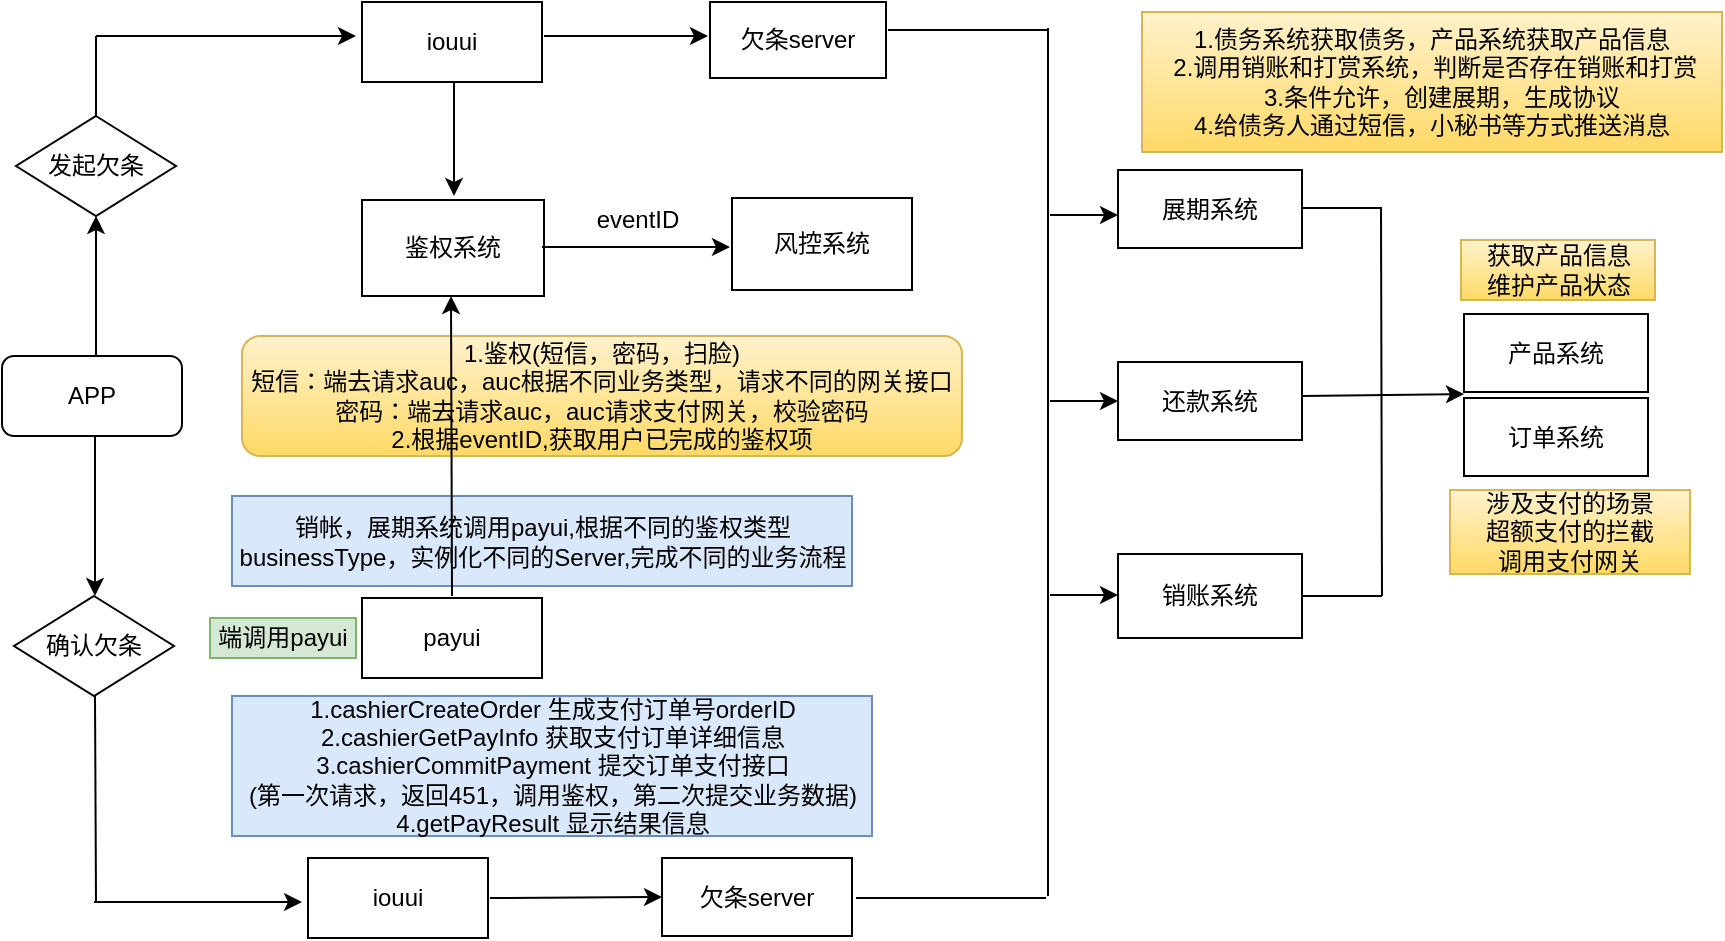 <mxfile version="12.2.7" type="github" pages="1">
  <diagram id="q7AF34wDNDNPmXWDPViA" name="第 1 页">
    <mxGraphModel dx="1077" dy="629" grid="0" gridSize="10" guides="1" tooltips="1" connect="1" arrows="1" fold="1" page="1" pageScale="1" pageWidth="2339" pageHeight="3300" math="0" shadow="0">
      <root>
        <mxCell id="0"/>
        <mxCell id="1" parent="0"/>
        <mxCell id="6vEbpjVL_Du5tUhJGIu1-2" value="1.cashierCreateOrder 生成支付订单号orderID&lt;br&gt;2.cashierGetPayInfo 获取支付订单详细信息&lt;br&gt;3.cashierCommitPayment 提交订单支付接口&lt;br&gt;(第一次请求，返回451，调用鉴权，第二次提交业务数据)&lt;br&gt;4.getPayResult 显示结果信息" style="html=1;fillColor=#dae8fc;strokeColor=#6c8ebf;" parent="1" vertex="1">
          <mxGeometry x="265" y="470" width="320" height="70" as="geometry"/>
        </mxCell>
        <mxCell id="6vEbpjVL_Du5tUhJGIu1-5" value="销帐，展期系统调用payui,根据不同的鉴权类型&lt;br&gt;businessType，实例化不同的Server,完成不同的业务流程" style="html=1;fillColor=#dae8fc;strokeColor=#6c8ebf;" parent="1" vertex="1">
          <mxGeometry x="265" y="370" width="310" height="45" as="geometry"/>
        </mxCell>
        <mxCell id="6vEbpjVL_Du5tUhJGIu1-6" value="1.鉴权(短信，密码，扫脸)&lt;br&gt;短信：端去请求auc，auc根据不同业务类型，请求不同的网关接口&lt;br&gt;密码：端去请求auc，auc请求支付网关，校验密码&lt;br&gt;2.根据eventID,获取用户已完成的鉴权项" style="rounded=1;whiteSpace=wrap;html=1;fillColor=#fff2cc;strokeColor=#d6b656;gradientColor=#ffd966;" parent="1" vertex="1">
          <mxGeometry x="270" y="290" width="360" height="60" as="geometry"/>
        </mxCell>
        <mxCell id="6vEbpjVL_Du5tUhJGIu1-8" value="APP" style="rounded=1;whiteSpace=wrap;html=1;" parent="1" vertex="1">
          <mxGeometry x="150" y="300" width="90" height="40" as="geometry"/>
        </mxCell>
        <mxCell id="6vEbpjVL_Du5tUhJGIu1-9" value="" style="endArrow=classic;html=1;" parent="1" edge="1">
          <mxGeometry width="50" height="50" relative="1" as="geometry">
            <mxPoint x="197" y="300" as="sourcePoint"/>
            <mxPoint x="197" y="230" as="targetPoint"/>
          </mxGeometry>
        </mxCell>
        <mxCell id="6vEbpjVL_Du5tUhJGIu1-12" value="发起欠条" style="rhombus;whiteSpace=wrap;html=1;" parent="1" vertex="1">
          <mxGeometry x="157" y="180" width="80" height="50" as="geometry"/>
        </mxCell>
        <mxCell id="6vEbpjVL_Du5tUhJGIu1-14" value="" style="endArrow=none;html=1;" parent="1" edge="1">
          <mxGeometry width="50" height="50" relative="1" as="geometry">
            <mxPoint x="197" y="180" as="sourcePoint"/>
            <mxPoint x="197" y="140" as="targetPoint"/>
          </mxGeometry>
        </mxCell>
        <mxCell id="6vEbpjVL_Du5tUhJGIu1-15" value="" style="endArrow=classic;html=1;entryX=0;entryY=0.5;entryDx=0;entryDy=0;entryPerimeter=0;" parent="1" edge="1">
          <mxGeometry width="50" height="50" relative="1" as="geometry">
            <mxPoint x="197" y="140" as="sourcePoint"/>
            <mxPoint x="327" y="140" as="targetPoint"/>
            <Array as="points"/>
          </mxGeometry>
        </mxCell>
        <mxCell id="6vEbpjVL_Du5tUhJGIu1-16" value="iouui" style="rounded=0;whiteSpace=wrap;html=1;" parent="1" vertex="1">
          <mxGeometry x="330" y="123" width="90" height="40" as="geometry"/>
        </mxCell>
        <mxCell id="6vEbpjVL_Du5tUhJGIu1-23" value="鉴权系统" style="rounded=0;whiteSpace=wrap;html=1;" parent="1" vertex="1">
          <mxGeometry x="330" y="222" width="91" height="48" as="geometry"/>
        </mxCell>
        <mxCell id="6vEbpjVL_Du5tUhJGIu1-24" value="" style="endArrow=classic;html=1;entryX=0;entryY=0.5;entryDx=0;entryDy=0;entryPerimeter=0;" parent="1" edge="1">
          <mxGeometry width="50" height="50" relative="1" as="geometry">
            <mxPoint x="420" y="245.5" as="sourcePoint"/>
            <mxPoint x="514" y="245.5" as="targetPoint"/>
            <Array as="points"/>
          </mxGeometry>
        </mxCell>
        <mxCell id="6vEbpjVL_Du5tUhJGIu1-25" value="风控系统" style="rounded=0;whiteSpace=wrap;html=1;" parent="1" vertex="1">
          <mxGeometry x="515" y="221" width="90" height="46" as="geometry"/>
        </mxCell>
        <mxCell id="6vEbpjVL_Du5tUhJGIu1-26" value="eventID" style="text;html=1;strokeColor=none;fillColor=none;align=center;verticalAlign=middle;whiteSpace=wrap;rounded=0;" parent="1" vertex="1">
          <mxGeometry x="433" y="222" width="70" height="20" as="geometry"/>
        </mxCell>
        <mxCell id="6vEbpjVL_Du5tUhJGIu1-28" value="欠条server" style="rounded=0;whiteSpace=wrap;html=1;" parent="1" vertex="1">
          <mxGeometry x="504" y="123" width="88" height="38" as="geometry"/>
        </mxCell>
        <mxCell id="6vEbpjVL_Du5tUhJGIu1-29" value="payui" style="rounded=0;whiteSpace=wrap;html=1;" parent="1" vertex="1">
          <mxGeometry x="330" y="421" width="90" height="40" as="geometry"/>
        </mxCell>
        <mxCell id="6vEbpjVL_Du5tUhJGIu1-30" value="" style="endArrow=classic;html=1;" parent="1" edge="1">
          <mxGeometry width="50" height="50" relative="1" as="geometry">
            <mxPoint x="375" y="420" as="sourcePoint"/>
            <mxPoint x="374.5" y="270" as="targetPoint"/>
          </mxGeometry>
        </mxCell>
        <mxCell id="6vEbpjVL_Du5tUhJGIu1-32" value="销账系统" style="rounded=0;whiteSpace=wrap;html=1;" parent="1" vertex="1">
          <mxGeometry x="708" y="399" width="92" height="42" as="geometry"/>
        </mxCell>
        <mxCell id="6vEbpjVL_Du5tUhJGIu1-33" value="展期系统" style="rounded=0;whiteSpace=wrap;html=1;" parent="1" vertex="1">
          <mxGeometry x="708" y="207" width="92" height="39" as="geometry"/>
        </mxCell>
        <mxCell id="6vEbpjVL_Du5tUhJGIu1-34" value="1.债务系统获取债务，产品系统获取产品信息&lt;br&gt;&amp;nbsp;2.调用销账和打赏系统，判断是否存在销账和打赏&lt;br&gt;&amp;nbsp; &amp;nbsp;3.条件允许，创建展期，生成协议&lt;br&gt;4.给债务人通过短信，小秘书等方式推送消息" style="rounded=0;whiteSpace=wrap;html=1;gradientColor=#ffd966;fillColor=#fff2cc;strokeColor=#d6b656;" parent="1" vertex="1">
          <mxGeometry x="720" y="128" width="290" height="70" as="geometry"/>
        </mxCell>
        <mxCell id="6vEbpjVL_Du5tUhJGIu1-35" value="" style="endArrow=classic;html=1;exitX=0.5;exitY=1;exitDx=0;exitDy=0;" parent="1" edge="1">
          <mxGeometry width="50" height="50" relative="1" as="geometry">
            <mxPoint x="196.5" y="340" as="sourcePoint"/>
            <mxPoint x="196.5" y="420" as="targetPoint"/>
          </mxGeometry>
        </mxCell>
        <mxCell id="6vEbpjVL_Du5tUhJGIu1-36" value="确认欠条" style="rhombus;whiteSpace=wrap;html=1;" parent="1" vertex="1">
          <mxGeometry x="156" y="420" width="80" height="50" as="geometry"/>
        </mxCell>
        <mxCell id="6vEbpjVL_Du5tUhJGIu1-37" value="" style="endArrow=classic;html=1;" parent="1" edge="1">
          <mxGeometry width="50" height="50" relative="1" as="geometry">
            <mxPoint x="421" y="140" as="sourcePoint"/>
            <mxPoint x="503" y="140" as="targetPoint"/>
            <Array as="points"/>
          </mxGeometry>
        </mxCell>
        <mxCell id="6vEbpjVL_Du5tUhJGIu1-40" value="" style="endArrow=classic;html=1;entryX=0;entryY=0.5;entryDx=0;entryDy=0;entryPerimeter=0;" parent="1" edge="1">
          <mxGeometry width="50" height="50" relative="1" as="geometry">
            <mxPoint x="674" y="229.5" as="sourcePoint"/>
            <mxPoint x="708" y="229.5" as="targetPoint"/>
            <Array as="points"/>
          </mxGeometry>
        </mxCell>
        <mxCell id="6vEbpjVL_Du5tUhJGIu1-41" value="" style="endArrow=classic;html=1;entryX=0;entryY=0.5;entryDx=0;entryDy=0;entryPerimeter=0;" parent="1" edge="1">
          <mxGeometry width="50" height="50" relative="1" as="geometry">
            <mxPoint x="674" y="419.5" as="sourcePoint"/>
            <mxPoint x="708" y="419.5" as="targetPoint"/>
            <Array as="points">
              <mxPoint x="694" y="419.5"/>
            </Array>
          </mxGeometry>
        </mxCell>
        <mxCell id="6vEbpjVL_Du5tUhJGIu1-42" value="" style="endArrow=none;html=1;" parent="1" edge="1">
          <mxGeometry width="50" height="50" relative="1" as="geometry">
            <mxPoint x="673" y="570" as="sourcePoint"/>
            <mxPoint x="673" y="184" as="targetPoint"/>
            <Array as="points">
              <mxPoint x="673" y="221"/>
            </Array>
          </mxGeometry>
        </mxCell>
        <mxCell id="6vEbpjVL_Du5tUhJGIu1-43" value="&lt;span style=&quot;color: rgba(0 , 0 , 0 , 0) ; font-family: monospace ; font-size: 0px ; background-color: rgb(248 , 249 , 250)&quot;&gt;%3CmxGraphModel%3E%3Croot%3E%3CmxCell%20id%3D%220%22%2F%3E%3CmxCell%20id%3D%221%22%20parent%3D%220%22%2F%3E%3CmxCell%20id%3D%222%22%20value%3D%22%22%20style%3D%22endArrow%3Dnone%3Bhtml%3D1%3B%22%20edge%3D%221%22%20parent%3D%221%22%3E%3CmxGeometry%20width%3D%2250%22%20height%3D%2250%22%20relative%3D%221%22%20as%3D%22geometry%22%3E%3CmxPoint%20x%3D%22610%22%20y%3D%22137%22%20as%3D%22sourcePoint%22%2F%3E%3CmxPoint%20x%3D%22673%22%20y%3D%22137%22%20as%3D%22targetPoint%22%2F%3E%3C%2FmxGeometry%3E%3C%2FmxCell%3E%3C%2Froot%3E%3C%2FmxGraphModel%3E&lt;/span&gt;" style="endArrow=none;html=1;" parent="1" edge="1">
          <mxGeometry width="50" height="50" relative="1" as="geometry">
            <mxPoint x="593" y="137" as="sourcePoint"/>
            <mxPoint x="673" y="137" as="targetPoint"/>
          </mxGeometry>
        </mxCell>
        <mxCell id="6vEbpjVL_Du5tUhJGIu1-44" value="" style="endArrow=none;html=1;" parent="1" edge="1">
          <mxGeometry width="50" height="50" relative="1" as="geometry">
            <mxPoint x="673" y="190" as="sourcePoint"/>
            <mxPoint x="673" y="136" as="targetPoint"/>
            <Array as="points">
              <mxPoint x="673" y="173"/>
            </Array>
          </mxGeometry>
        </mxCell>
        <mxCell id="6vEbpjVL_Du5tUhJGIu1-45" value="iouui" style="rounded=0;whiteSpace=wrap;html=1;" parent="1" vertex="1">
          <mxGeometry x="303" y="551" width="90" height="40" as="geometry"/>
        </mxCell>
        <mxCell id="6vEbpjVL_Du5tUhJGIu1-46" value="" style="endArrow=none;html=1;" parent="1" edge="1">
          <mxGeometry width="50" height="50" relative="1" as="geometry">
            <mxPoint x="197" y="573" as="sourcePoint"/>
            <mxPoint x="196.5" y="470" as="targetPoint"/>
          </mxGeometry>
        </mxCell>
        <mxCell id="6vEbpjVL_Du5tUhJGIu1-47" value="" style="endArrow=classic;html=1;" parent="1" edge="1">
          <mxGeometry width="50" height="50" relative="1" as="geometry">
            <mxPoint x="196" y="573" as="sourcePoint"/>
            <mxPoint x="300" y="573" as="targetPoint"/>
            <Array as="points"/>
          </mxGeometry>
        </mxCell>
        <mxCell id="6vEbpjVL_Du5tUhJGIu1-48" value="" style="endArrow=classic;html=1;entryX=0;entryY=0.5;entryDx=0;entryDy=0;" parent="1" target="6vEbpjVL_Du5tUhJGIu1-49" edge="1">
          <mxGeometry width="50" height="50" relative="1" as="geometry">
            <mxPoint x="394" y="571" as="sourcePoint"/>
            <mxPoint x="440" y="571" as="targetPoint"/>
            <Array as="points"/>
          </mxGeometry>
        </mxCell>
        <mxCell id="6vEbpjVL_Du5tUhJGIu1-49" value="欠条server" style="rounded=0;whiteSpace=wrap;html=1;" parent="1" vertex="1">
          <mxGeometry x="480" y="551" width="95" height="39" as="geometry"/>
        </mxCell>
        <mxCell id="6vEbpjVL_Du5tUhJGIu1-50" value="" style="endArrow=none;html=1;" parent="1" edge="1">
          <mxGeometry width="50" height="50" relative="1" as="geometry">
            <mxPoint x="577" y="571" as="sourcePoint"/>
            <mxPoint x="672" y="571" as="targetPoint"/>
          </mxGeometry>
        </mxCell>
        <mxCell id="6vEbpjVL_Du5tUhJGIu1-51" value="" style="endArrow=classic;html=1;exitX=0.5;exitY=1;exitDx=0;exitDy=0;" parent="1" edge="1">
          <mxGeometry width="50" height="50" relative="1" as="geometry">
            <mxPoint x="376" y="163" as="sourcePoint"/>
            <mxPoint x="376" y="220" as="targetPoint"/>
          </mxGeometry>
        </mxCell>
        <mxCell id="6vEbpjVL_Du5tUhJGIu1-56" value="还款系统" style="rounded=0;whiteSpace=wrap;html=1;" parent="1" vertex="1">
          <mxGeometry x="708" y="303" width="92" height="39" as="geometry"/>
        </mxCell>
        <mxCell id="6vEbpjVL_Du5tUhJGIu1-57" value="" style="endArrow=classic;html=1;entryX=0;entryY=0.5;entryDx=0;entryDy=0;entryPerimeter=0;" parent="1" edge="1">
          <mxGeometry width="50" height="50" relative="1" as="geometry">
            <mxPoint x="674" y="322.5" as="sourcePoint"/>
            <mxPoint x="708" y="322.5" as="targetPoint"/>
            <Array as="points"/>
          </mxGeometry>
        </mxCell>
        <mxCell id="6vEbpjVL_Du5tUhJGIu1-58" value="订单系统" style="rounded=0;whiteSpace=wrap;html=1;" parent="1" vertex="1">
          <mxGeometry x="881" y="321" width="92" height="39" as="geometry"/>
        </mxCell>
        <mxCell id="6vEbpjVL_Du5tUhJGIu1-60" value="" style="endArrow=classic;html=1;entryX=0;entryY=1.026;entryDx=0;entryDy=0;entryPerimeter=0;" parent="1" target="8HCNdyHyl7NJRBIje_xz-1" edge="1">
          <mxGeometry width="50" height="50" relative="1" as="geometry">
            <mxPoint x="800" y="320" as="sourcePoint"/>
            <mxPoint x="718" y="239.5" as="targetPoint"/>
            <Array as="points"/>
          </mxGeometry>
        </mxCell>
        <mxCell id="6vEbpjVL_Du5tUhJGIu1-62" value="&lt;span style=&quot;color: rgba(0 , 0 , 0 , 0) ; font-family: monospace ; font-size: 0px ; background-color: rgb(248 , 249 , 250)&quot;&gt;%3CmxGraphModel%3E%3Croot%3E%3CmxCell%20id%3D%220%22%2F%3E%3CmxCell%20id%3D%221%22%20parent%3D%220%22%2F%3E%3CmxCell%20id%3D%222%22%20value%3D%22%22%20style%3D%22endArrow%3Dnone%3Bhtml%3D1%3B%22%20edge%3D%221%22%20parent%3D%221%22%3E%3CmxGeometry%20width%3D%2250%22%20height%3D%2250%22%20relative%3D%221%22%20as%3D%22geometry%22%3E%3CmxPoint%20x%3D%22610%22%20y%3D%22137%22%20as%3D%22sourcePoint%22%2F%3E%3CmxPoint%20x%3D%22673%22%20y%3D%22137%22%20as%3D%22targetPoint%22%2F%3E%3C%2FmxGeometry%3E%3C%2FmxCell%3E%3C%2Froot%3E%3C%2FmxGraphModel%3E&lt;/span&gt;" style="endArrow=none;html=1;" parent="1" edge="1">
          <mxGeometry width="50" height="50" relative="1" as="geometry">
            <mxPoint x="800" y="226" as="sourcePoint"/>
            <mxPoint x="840" y="226" as="targetPoint"/>
          </mxGeometry>
        </mxCell>
        <mxCell id="6vEbpjVL_Du5tUhJGIu1-63" value="&lt;span style=&quot;color: rgba(0 , 0 , 0 , 0) ; font-family: monospace ; font-size: 0px ; background-color: rgb(248 , 249 , 250)&quot;&gt;%3CmxGraphModel%3E%3Croot%3E%3CmxCell%20id%3D%220%22%2F%3E%3CmxCell%20id%3D%221%22%20parent%3D%220%22%2F%3E%3CmxCell%20id%3D%222%22%20value%3D%22%22%20style%3D%22endArrow%3Dnone%3Bhtml%3D1%3B%22%20edge%3D%221%22%20parent%3D%221%22%3E%3CmxGeometry%20width%3D%2250%22%20height%3D%2250%22%20relative%3D%221%22%20as%3D%22geometry%22%3E%3CmxPoint%20x%3D%22610%22%20y%3D%22137%22%20as%3D%22sourcePoint%22%2F%3E%3CmxPoint%20x%3D%22673%22%20y%3D%22137%22%20as%3D%22targetPoint%22%2F%3E%3C%2FmxGeometry%3E%3C%2FmxCell%3E%3C%2Froot%3E%3C%2FmxGraphModel%3E&lt;/span&gt;" style="endArrow=none;html=1;" parent="1" edge="1">
          <mxGeometry width="50" height="50" relative="1" as="geometry">
            <mxPoint x="800" y="420" as="sourcePoint"/>
            <mxPoint x="840" y="420" as="targetPoint"/>
            <Array as="points">
              <mxPoint x="830" y="420"/>
            </Array>
          </mxGeometry>
        </mxCell>
        <mxCell id="6vEbpjVL_Du5tUhJGIu1-64" value="" style="endArrow=none;html=1;" parent="1" edge="1">
          <mxGeometry width="50" height="50" relative="1" as="geometry">
            <mxPoint x="840" y="420" as="sourcePoint"/>
            <mxPoint x="839.5" y="226.5" as="targetPoint"/>
          </mxGeometry>
        </mxCell>
        <mxCell id="6vEbpjVL_Du5tUhJGIu1-66" value="涉及支付的场景&lt;br&gt;超额支付的拦截&lt;br&gt;调用支付网关" style="rounded=0;whiteSpace=wrap;html=1;fillColor=#fff2cc;strokeColor=#d6b656;gradientColor=#ffd966;" parent="1" vertex="1">
          <mxGeometry x="874" y="367" width="120" height="42" as="geometry"/>
        </mxCell>
        <mxCell id="8HCNdyHyl7NJRBIje_xz-1" value="产品系统" style="rounded=0;whiteSpace=wrap;html=1;" vertex="1" parent="1">
          <mxGeometry x="881" y="279" width="92" height="39" as="geometry"/>
        </mxCell>
        <mxCell id="8HCNdyHyl7NJRBIje_xz-2" value="获取产品信息&lt;br&gt;维护产品状态" style="rounded=0;whiteSpace=wrap;html=1;fillColor=#fff2cc;strokeColor=#d6b656;gradientColor=#ffd966;" vertex="1" parent="1">
          <mxGeometry x="879.5" y="242" width="97" height="30" as="geometry"/>
        </mxCell>
        <mxCell id="8HCNdyHyl7NJRBIje_xz-3" value="端调用payui" style="rounded=0;whiteSpace=wrap;html=1;fillColor=#d5e8d4;strokeColor=#82b366;" vertex="1" parent="1">
          <mxGeometry x="254" y="431" width="73" height="20" as="geometry"/>
        </mxCell>
      </root>
    </mxGraphModel>
  </diagram>
</mxfile>
